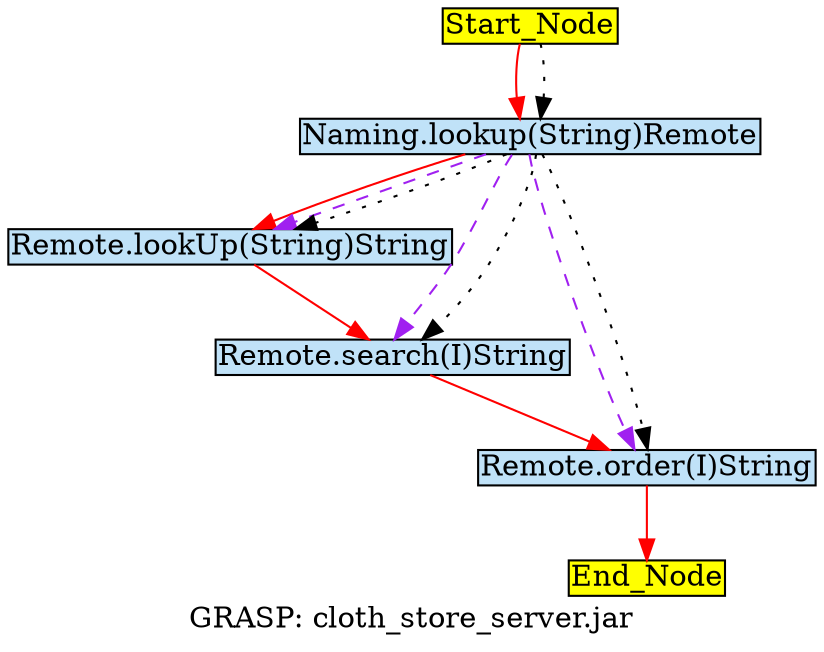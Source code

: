 digraph G {
	graph[label="GRASP: cloth_store_server.jar"];	node[style=filled,fillcolor ="white",shape=box,margin=0.02,width=0,height=0];
	"Start_Node"[fillcolor ="yellow",style="filled" ];
	"Remote.lookUp(String)String"[fillcolor ="#c0e2f8",style="filled" ];
	"Start_Node"[fillcolor ="yellow",style="filled" ];
	"Naming.lookup(String)Remote"[fillcolor ="#c0e2f8",style="filled" ];
	"End_Node"[fillcolor ="yellow",style="filled" ];
	"Remote.order(I)String"[fillcolor ="#c0e2f8",style="filled" ];
	"Remote.search(I)String"[fillcolor ="#c0e2f8",style="filled" ];
	"Remote.lookUp(String)String" -> "Remote.search(I)String"[color="red",style=solid];
	"Start_Node" -> "Naming.lookup(String)Remote"[color="red",style=solid];
	"Start_Node" -> "Naming.lookup(String)Remote"[color="black",style=dotted];
	"Naming.lookup(String)Remote" -> "Remote.lookUp(String)String"[color="red",style=solid];
	"Naming.lookup(String)Remote" -> "Remote.lookUp(String)String"[color="purple",style=dashed];
	"Naming.lookup(String)Remote" -> "Remote.lookUp(String)String"[color="black",style=dotted];
	"Naming.lookup(String)Remote" -> "Remote.order(I)String"[color="purple",style=dashed];
	"Naming.lookup(String)Remote" -> "Remote.order(I)String"[color="black",style=dotted];
	"Naming.lookup(String)Remote" -> "Remote.search(I)String"[color="purple",style=dashed];
	"Naming.lookup(String)Remote" -> "Remote.search(I)String"[color="black",style=dotted];
	"Remote.order(I)String" -> "End_Node"[color="red",style=solid];
	"Remote.search(I)String" -> "Remote.order(I)String"[color="red",style=solid];
}
